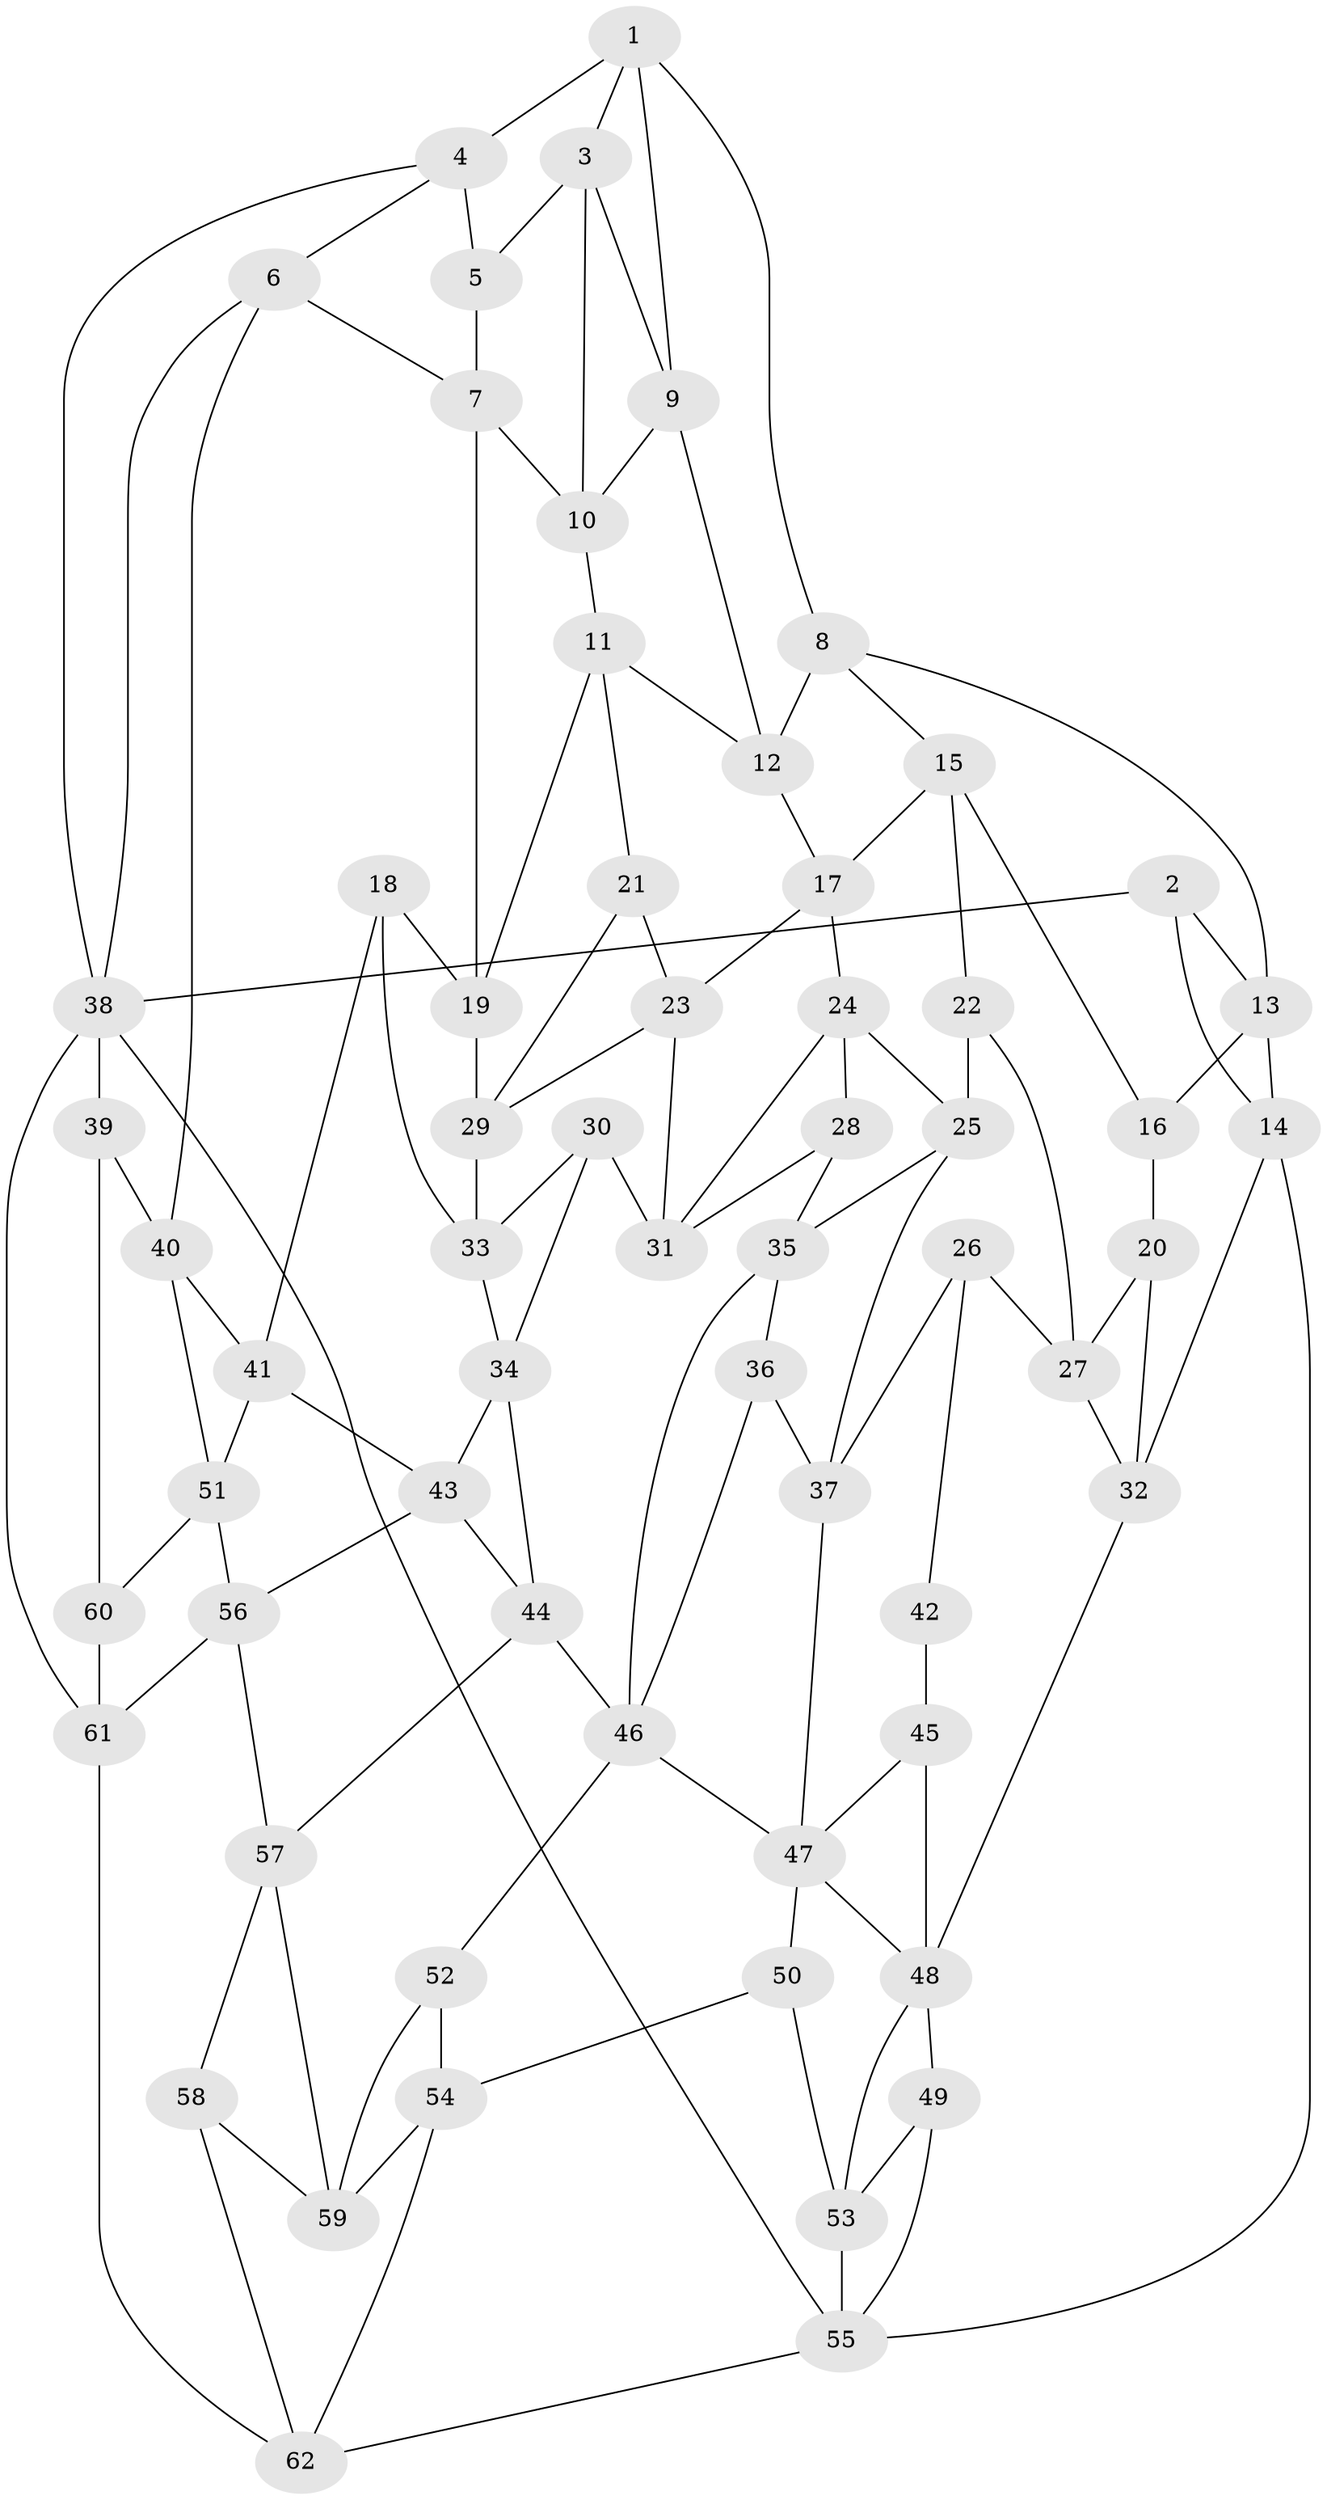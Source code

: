 // original degree distribution, {3: 0.016260162601626018, 4: 0.22764227642276422, 5: 0.5528455284552846, 6: 0.2032520325203252}
// Generated by graph-tools (version 1.1) at 2025/27/03/09/25 03:27:10]
// undirected, 62 vertices, 117 edges
graph export_dot {
graph [start="1"]
  node [color=gray90,style=filled];
  1;
  2;
  3;
  4;
  5;
  6;
  7;
  8;
  9;
  10;
  11;
  12;
  13;
  14;
  15;
  16;
  17;
  18;
  19;
  20;
  21;
  22;
  23;
  24;
  25;
  26;
  27;
  28;
  29;
  30;
  31;
  32;
  33;
  34;
  35;
  36;
  37;
  38;
  39;
  40;
  41;
  42;
  43;
  44;
  45;
  46;
  47;
  48;
  49;
  50;
  51;
  52;
  53;
  54;
  55;
  56;
  57;
  58;
  59;
  60;
  61;
  62;
  1 -- 3 [weight=1.0];
  1 -- 4 [weight=1.0];
  1 -- 8 [weight=1.0];
  1 -- 9 [weight=1.0];
  2 -- 13 [weight=1.0];
  2 -- 14 [weight=2.0];
  2 -- 38 [weight=1.0];
  3 -- 5 [weight=1.0];
  3 -- 9 [weight=1.0];
  3 -- 10 [weight=1.0];
  4 -- 5 [weight=1.0];
  4 -- 6 [weight=1.0];
  4 -- 38 [weight=1.0];
  5 -- 7 [weight=1.0];
  6 -- 7 [weight=1.0];
  6 -- 38 [weight=1.0];
  6 -- 40 [weight=1.0];
  7 -- 10 [weight=1.0];
  7 -- 19 [weight=1.0];
  8 -- 12 [weight=1.0];
  8 -- 13 [weight=1.0];
  8 -- 15 [weight=1.0];
  9 -- 10 [weight=1.0];
  9 -- 12 [weight=1.0];
  10 -- 11 [weight=1.0];
  11 -- 12 [weight=1.0];
  11 -- 19 [weight=1.0];
  11 -- 21 [weight=1.0];
  12 -- 17 [weight=1.0];
  13 -- 14 [weight=1.0];
  13 -- 16 [weight=1.0];
  14 -- 32 [weight=1.0];
  14 -- 55 [weight=1.0];
  15 -- 16 [weight=1.0];
  15 -- 17 [weight=1.0];
  15 -- 22 [weight=1.0];
  16 -- 20 [weight=2.0];
  17 -- 23 [weight=1.0];
  17 -- 24 [weight=1.0];
  18 -- 19 [weight=1.0];
  18 -- 33 [weight=1.0];
  18 -- 41 [weight=1.0];
  19 -- 29 [weight=1.0];
  20 -- 27 [weight=1.0];
  20 -- 32 [weight=1.0];
  21 -- 23 [weight=1.0];
  21 -- 29 [weight=1.0];
  22 -- 25 [weight=1.0];
  22 -- 27 [weight=1.0];
  23 -- 29 [weight=1.0];
  23 -- 31 [weight=1.0];
  24 -- 25 [weight=1.0];
  24 -- 28 [weight=1.0];
  24 -- 31 [weight=1.0];
  25 -- 35 [weight=1.0];
  25 -- 37 [weight=1.0];
  26 -- 27 [weight=1.0];
  26 -- 37 [weight=1.0];
  26 -- 42 [weight=1.0];
  27 -- 32 [weight=1.0];
  28 -- 31 [weight=1.0];
  28 -- 35 [weight=1.0];
  29 -- 33 [weight=1.0];
  30 -- 31 [weight=1.0];
  30 -- 33 [weight=1.0];
  30 -- 34 [weight=1.0];
  32 -- 48 [weight=1.0];
  33 -- 34 [weight=1.0];
  34 -- 43 [weight=1.0];
  34 -- 44 [weight=1.0];
  35 -- 36 [weight=1.0];
  35 -- 46 [weight=1.0];
  36 -- 37 [weight=1.0];
  36 -- 46 [weight=1.0];
  37 -- 47 [weight=1.0];
  38 -- 39 [weight=1.0];
  38 -- 55 [weight=1.0];
  38 -- 61 [weight=1.0];
  39 -- 40 [weight=1.0];
  39 -- 60 [weight=2.0];
  40 -- 41 [weight=1.0];
  40 -- 51 [weight=1.0];
  41 -- 43 [weight=1.0];
  41 -- 51 [weight=1.0];
  42 -- 45 [weight=3.0];
  43 -- 44 [weight=1.0];
  43 -- 56 [weight=1.0];
  44 -- 46 [weight=2.0];
  44 -- 57 [weight=1.0];
  45 -- 47 [weight=1.0];
  45 -- 48 [weight=2.0];
  46 -- 47 [weight=1.0];
  46 -- 52 [weight=1.0];
  47 -- 48 [weight=1.0];
  47 -- 50 [weight=2.0];
  48 -- 49 [weight=1.0];
  48 -- 53 [weight=1.0];
  49 -- 53 [weight=1.0];
  49 -- 55 [weight=1.0];
  50 -- 53 [weight=1.0];
  50 -- 54 [weight=1.0];
  51 -- 56 [weight=1.0];
  51 -- 60 [weight=1.0];
  52 -- 54 [weight=1.0];
  52 -- 59 [weight=1.0];
  53 -- 55 [weight=1.0];
  54 -- 59 [weight=1.0];
  54 -- 62 [weight=1.0];
  55 -- 62 [weight=1.0];
  56 -- 57 [weight=1.0];
  56 -- 61 [weight=1.0];
  57 -- 58 [weight=1.0];
  57 -- 59 [weight=1.0];
  58 -- 59 [weight=1.0];
  58 -- 62 [weight=1.0];
  60 -- 61 [weight=1.0];
  61 -- 62 [weight=1.0];
}
